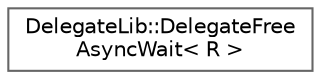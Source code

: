 digraph "Graphical Class Hierarchy"
{
 // LATEX_PDF_SIZE
  bgcolor="transparent";
  edge [fontname=Helvetica,fontsize=10,labelfontname=Helvetica,labelfontsize=10];
  node [fontname=Helvetica,fontsize=10,shape=box,height=0.2,width=0.4];
  rankdir="LR";
  Node0 [id="Node000000",label="DelegateLib::DelegateFree\lAsyncWait\< R \>",height=0.2,width=0.4,color="grey40", fillcolor="white", style="filled",URL="$struct_delegate_lib_1_1_delegate_free_async_wait.html",tooltip=" "];
}
